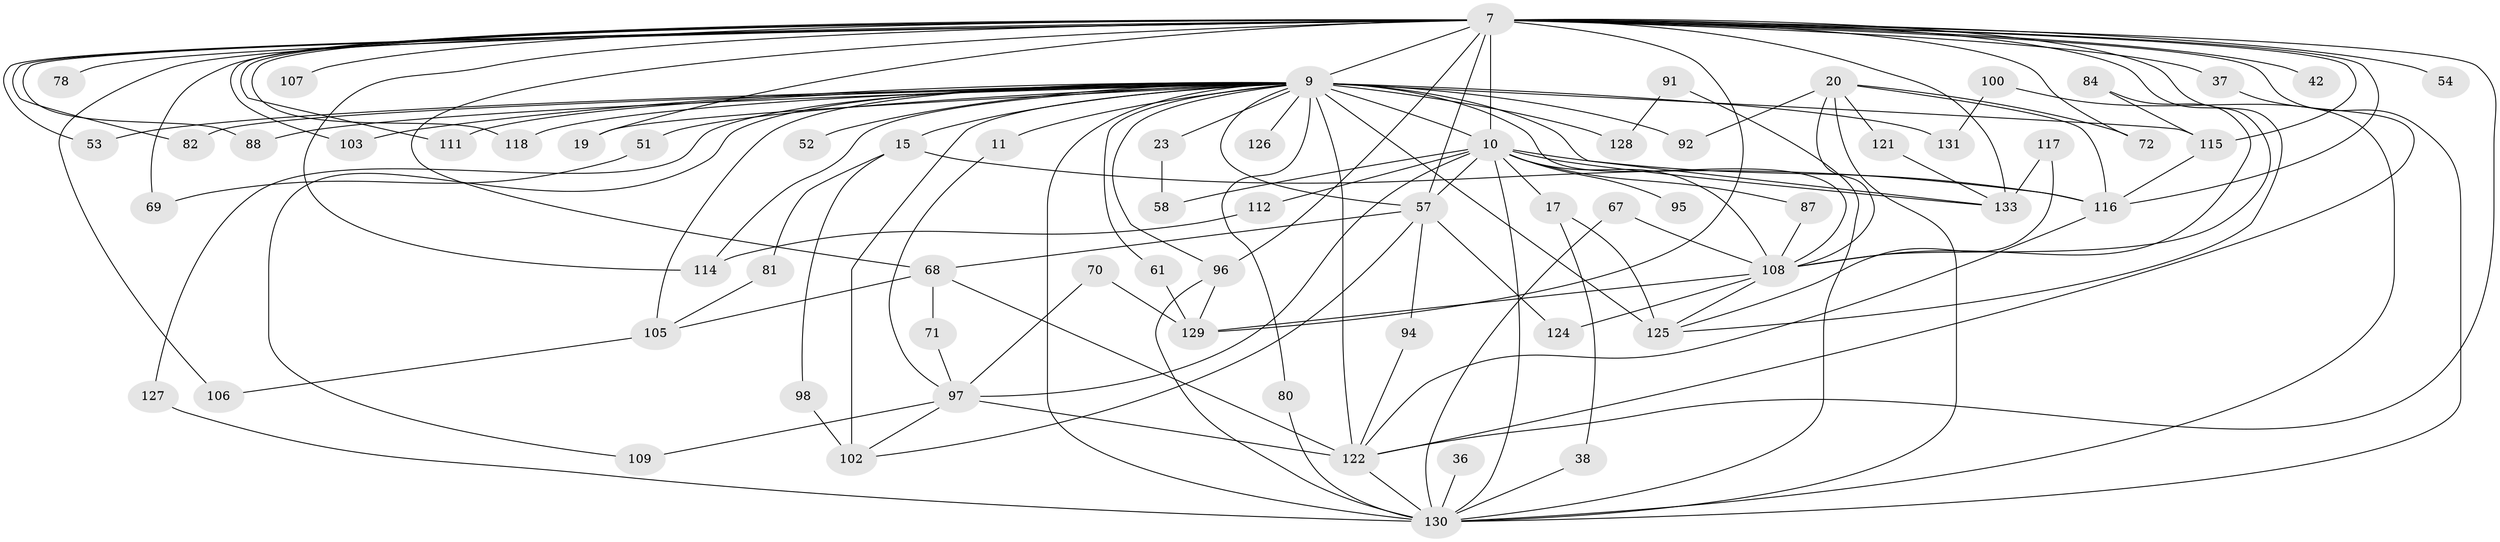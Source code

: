// original degree distribution, {15: 0.015037593984962405, 17: 0.007518796992481203, 22: 0.007518796992481203, 25: 0.015037593984962405, 37: 0.007518796992481203, 34: 0.007518796992481203, 20: 0.007518796992481203, 18: 0.007518796992481203, 3: 0.19548872180451127, 4: 0.11278195488721804, 5: 0.045112781954887216, 6: 0.015037593984962405, 2: 0.518796992481203, 7: 0.03007518796992481, 8: 0.007518796992481203}
// Generated by graph-tools (version 1.1) at 2025/46/03/09/25 04:46:24]
// undirected, 66 vertices, 130 edges
graph export_dot {
graph [start="1"]
  node [color=gray90,style=filled];
  7 [super="+6"];
  9 [super="+3+8"];
  10 [super="+1"];
  11;
  15;
  17;
  19;
  20;
  23;
  36;
  37 [super="+14"];
  38;
  42 [super="+28"];
  51;
  52;
  53;
  54;
  57 [super="+18+21+32"];
  58;
  61;
  67;
  68 [super="+26+56"];
  69;
  70;
  71;
  72;
  78;
  80;
  81;
  82;
  84;
  87;
  88;
  91;
  92 [super="+77"];
  94;
  95;
  96 [super="+12+73"];
  97 [super="+22+59"];
  98;
  100;
  102 [super="+49"];
  103 [super="+99"];
  105 [super="+55"];
  106;
  107;
  108 [super="+90+65+93"];
  109;
  111;
  112;
  114 [super="+13+104"];
  115 [super="+41+76"];
  116 [super="+50+83"];
  117;
  118;
  121;
  122 [super="+119+113+110"];
  124;
  125 [super="+123+101"];
  126;
  127;
  128;
  129 [super="+33+60"];
  130 [super="+5"];
  131 [super="+25"];
  133 [super="+74+120+132"];
  7 -- 9 [weight=8];
  7 -- 10 [weight=4];
  7 -- 19;
  7 -- 53;
  7 -- 54 [weight=2];
  7 -- 69;
  7 -- 78 [weight=2];
  7 -- 82;
  7 -- 88;
  7 -- 106;
  7 -- 107 [weight=2];
  7 -- 114 [weight=5];
  7 -- 42 [weight=3];
  7 -- 129 [weight=4];
  7 -- 133 [weight=3];
  7 -- 68 [weight=3];
  7 -- 72;
  7 -- 37 [weight=3];
  7 -- 103 [weight=2];
  7 -- 111;
  7 -- 118;
  7 -- 130 [weight=4];
  7 -- 125;
  7 -- 115 [weight=4];
  7 -- 122 [weight=3];
  7 -- 57 [weight=2];
  7 -- 108;
  7 -- 96;
  7 -- 116;
  9 -- 10 [weight=8];
  9 -- 23 [weight=2];
  9 -- 51 [weight=2];
  9 -- 52 [weight=2];
  9 -- 53;
  9 -- 82;
  9 -- 88;
  9 -- 102 [weight=2];
  9 -- 125 [weight=4];
  9 -- 130 [weight=9];
  9 -- 15 [weight=2];
  9 -- 92 [weight=2];
  9 -- 105 [weight=2];
  9 -- 118;
  9 -- 126 [weight=2];
  9 -- 127;
  9 -- 57 [weight=2];
  9 -- 128;
  9 -- 131 [weight=2];
  9 -- 11 [weight=2];
  9 -- 19;
  9 -- 61;
  9 -- 80;
  9 -- 103;
  9 -- 109;
  9 -- 111;
  9 -- 122 [weight=5];
  9 -- 115;
  9 -- 114;
  9 -- 108 [weight=3];
  9 -- 96;
  9 -- 133 [weight=5];
  10 -- 17 [weight=2];
  10 -- 57 [weight=3];
  10 -- 58;
  10 -- 87;
  10 -- 95 [weight=2];
  10 -- 112;
  10 -- 130 [weight=4];
  10 -- 97 [weight=2];
  10 -- 108;
  10 -- 133;
  10 -- 116;
  11 -- 97;
  15 -- 81;
  15 -- 98;
  15 -- 116;
  17 -- 38;
  17 -- 125;
  20 -- 72;
  20 -- 121;
  20 -- 92;
  20 -- 130 [weight=2];
  20 -- 108;
  20 -- 116;
  23 -- 58;
  36 -- 130;
  37 -- 122;
  38 -- 130;
  51 -- 69;
  57 -- 102;
  57 -- 68;
  57 -- 124;
  57 -- 94;
  61 -- 129;
  67 -- 130;
  67 -- 108;
  68 -- 71;
  68 -- 105;
  68 -- 122;
  70 -- 129;
  70 -- 97;
  71 -- 97;
  80 -- 130;
  81 -- 105;
  84 -- 115;
  84 -- 108;
  87 -- 108;
  91 -- 128;
  91 -- 130;
  94 -- 122;
  96 -- 130;
  96 -- 129;
  97 -- 109;
  97 -- 102;
  97 -- 122;
  98 -- 102;
  100 -- 131;
  100 -- 130;
  105 -- 106;
  108 -- 129;
  108 -- 124;
  108 -- 125;
  112 -- 114;
  115 -- 116;
  116 -- 122;
  117 -- 125;
  117 -- 133;
  121 -- 133;
  122 -- 130;
  127 -- 130;
}
